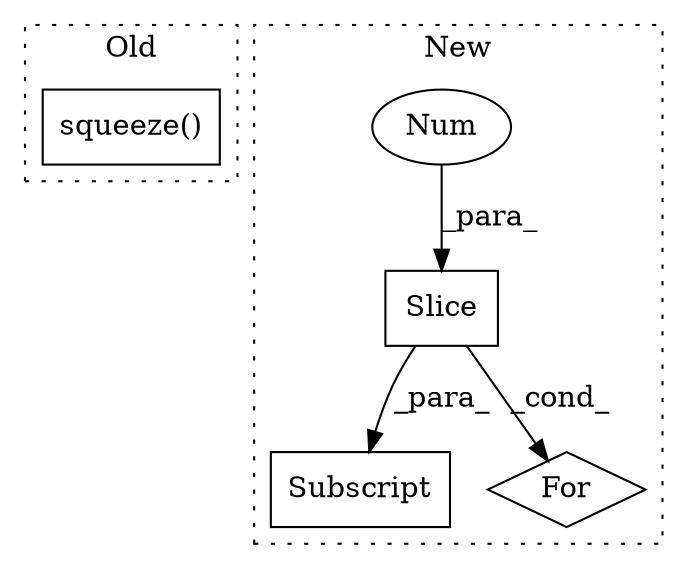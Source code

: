 digraph G {
subgraph cluster0 {
1 [label="squeeze()" a="75" s="5783" l="19" shape="box"];
label = "Old";
style="dotted";
}
subgraph cluster1 {
2 [label="Slice" a="80" s="5805" l="2" shape="box"];
3 [label="Num" a="76" s="5805" l="1" shape="ellipse"];
4 [label="Subscript" a="63" s="5795,0" l="13,0" shape="box"];
5 [label="For" a="107" s="5776,5810" l="4,14" shape="diamond"];
label = "New";
style="dotted";
}
2 -> 4 [label="_para_"];
2 -> 5 [label="_cond_"];
3 -> 2 [label="_para_"];
}